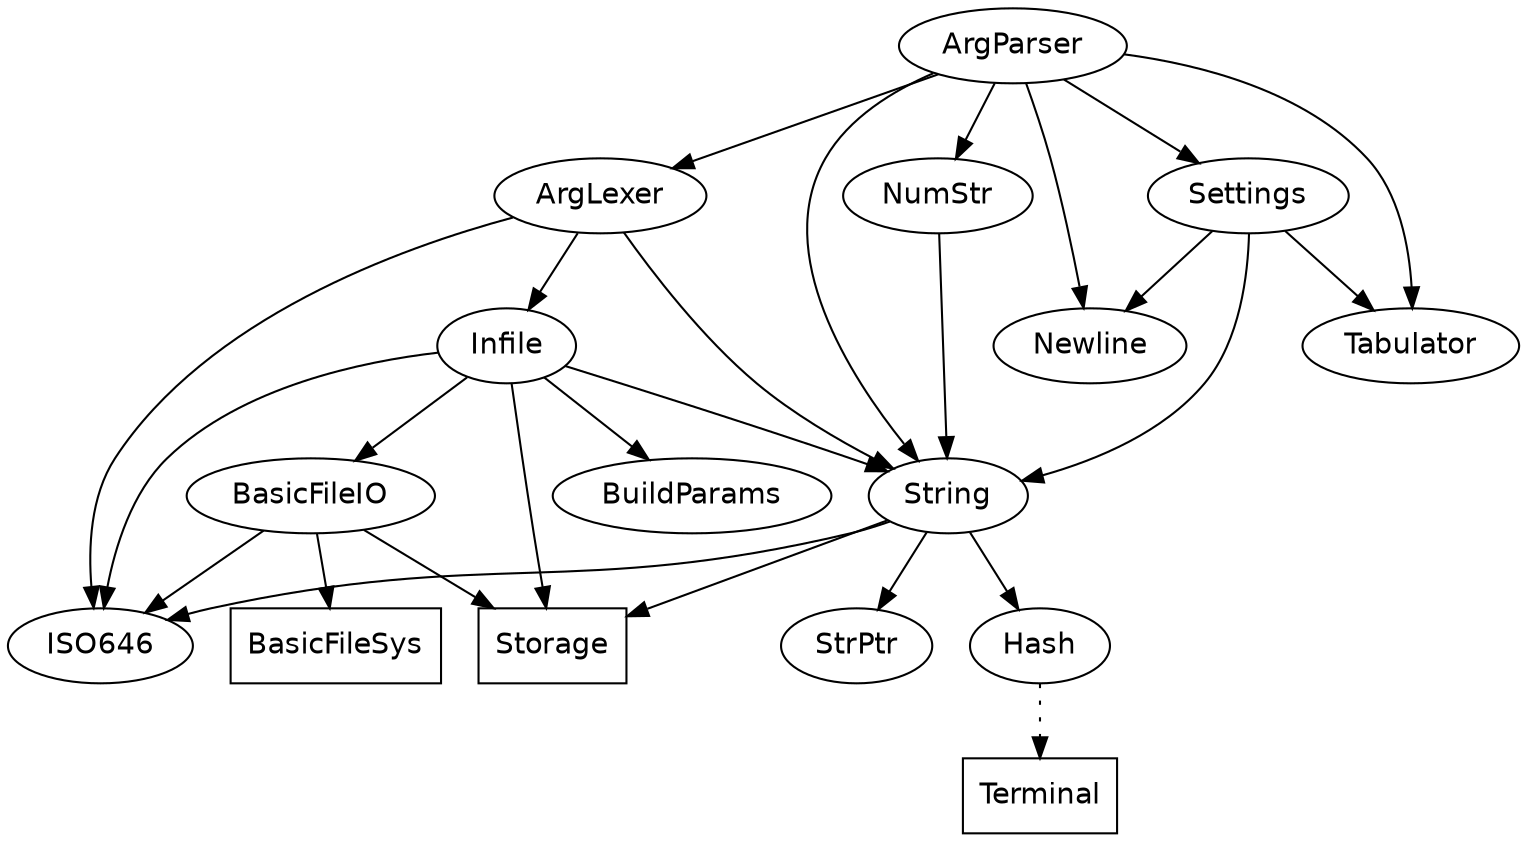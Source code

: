 digraph ArgParserImports {
  node [fontname=helvetica];
  
  ArgParser -> {
    ArgLexer Newline NumStr Settings String Tabulator
  };
  
  ArgLexer -> {
    Infile ISO646 String
  };
  
  Infile -> {
    BasicFileIO BuildParams ISO646 Storage String
  };
  
  BasicFileIO -> {
    BasicFileSys ISO646 Storage
  };
  
  BasicFileSys [shape=box];
    
  ISO646; /* no dependencies */
  
  Storage [shape=box]; /* stdlib */
  
  BuildParams; /* no dependencies */
  
  String -> {
    Hash ISO646 Storage StrPtr
  };
  
  edge [style=dotted];
  Hash -> {
    Terminal
  };
  edge [style=none];
  
  Terminal [shape=box]; /* stdlib */
  
  StrPtr; /* no dependencies */  
  
  Newline; /* no dependencies */
  
  NumStr -> {
    String
  };
    
  Settings -> {
    String Newline Tabulator
  };
    
  Tabulator; /* no dependencies */
  
} /* ArgParserImports */